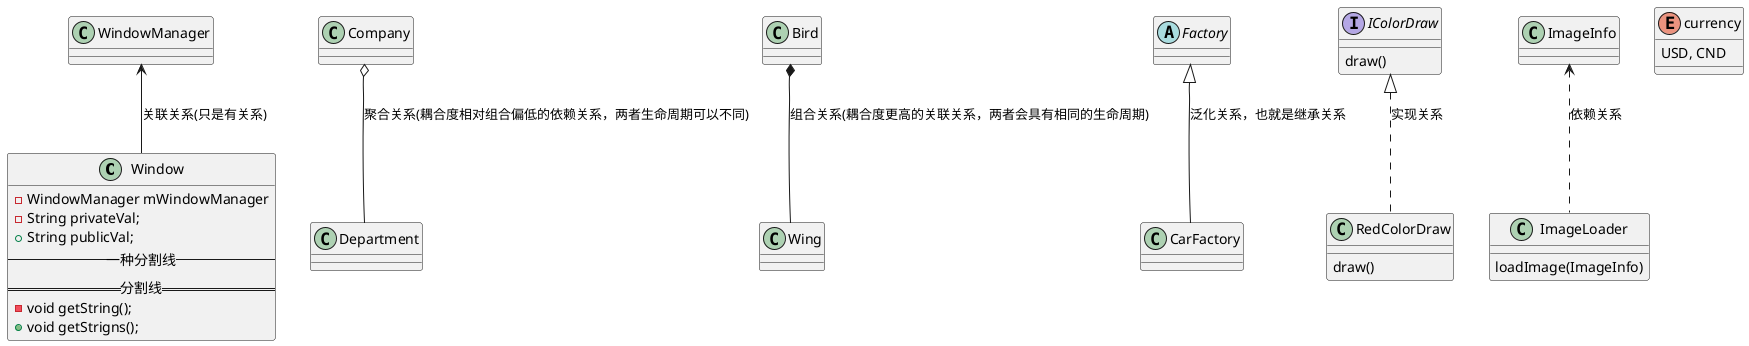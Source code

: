 @startuml

class Window {
-WindowManager mWindowManager
- String privateVal;
+ String publicVal;
--一种分割线--
==分割线==
- void getString();
+ void getStrigns();
}
class WindowManager
WindowManager <-- Window:关联关系(只是有关系)

class Company
class Department
Company o-- Department:聚合关系(耦合度相对组合偏低的依赖关系，两者生命周期可以不同)

class Bird
class Wing
Bird *-- Wing:组合关系(耦合度更高的关联关系，两者会具有相同的生命周期)

abstract class Factory
class CarFactory
Factory <|-- CarFactory:泛化关系，也就是继承关系

interface IColorDraw{
    draw()
}
class RedColorDraw{
    draw()
}
IColorDraw <|.. RedColorDraw:实现关系

class ImageLoader{
    loadImage(ImageInfo)
}
class ImageInfo{
}
ImageInfo <.. ImageLoader :依赖关系

enum currency{
 USD, CND
}

@enduml
